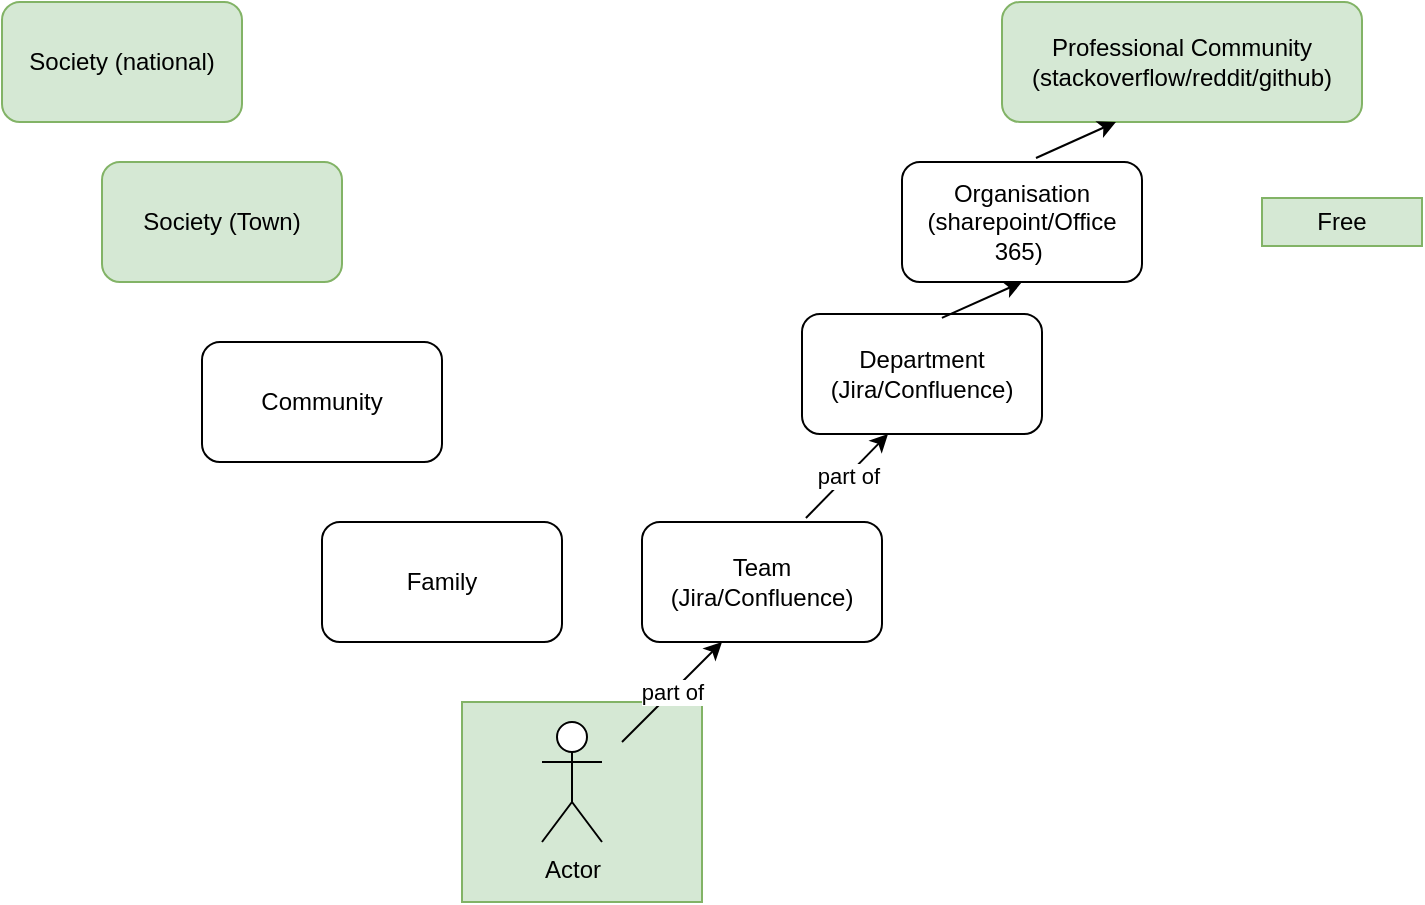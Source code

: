 <mxfile version="15.8.2" type="github">
  <diagram id="Y5T8_syeX5vwAwg6gkkW" name="Page-1">
    <mxGraphModel dx="1422" dy="746" grid="1" gridSize="10" guides="1" tooltips="1" connect="1" arrows="1" fold="1" page="1" pageScale="1" pageWidth="827" pageHeight="1169" math="0" shadow="0">
      <root>
        <mxCell id="0" />
        <mxCell id="1" parent="0" />
        <mxCell id="jGl2fSdbbNGWHUqybseb-24" value="" style="rounded=0;whiteSpace=wrap;html=1;fillColor=#d5e8d4;strokeColor=#82b366;" vertex="1" parent="1">
          <mxGeometry x="250" y="420" width="120" height="100" as="geometry" />
        </mxCell>
        <mxCell id="jGl2fSdbbNGWHUqybseb-1" value="Actor" style="shape=umlActor;verticalLabelPosition=bottom;verticalAlign=top;html=1;outlineConnect=0;" vertex="1" parent="1">
          <mxGeometry x="290" y="430" width="30" height="60" as="geometry" />
        </mxCell>
        <mxCell id="jGl2fSdbbNGWHUqybseb-7" value="Family" style="rounded=1;whiteSpace=wrap;html=1;" vertex="1" parent="1">
          <mxGeometry x="180" y="330" width="120" height="60" as="geometry" />
        </mxCell>
        <mxCell id="jGl2fSdbbNGWHUqybseb-8" value="Community" style="rounded=1;whiteSpace=wrap;html=1;" vertex="1" parent="1">
          <mxGeometry x="120" y="240" width="120" height="60" as="geometry" />
        </mxCell>
        <mxCell id="jGl2fSdbbNGWHUqybseb-9" value="Society (national)" style="rounded=1;whiteSpace=wrap;html=1;fillColor=#d5e8d4;strokeColor=#82b366;" vertex="1" parent="1">
          <mxGeometry x="20" y="70" width="120" height="60" as="geometry" />
        </mxCell>
        <mxCell id="jGl2fSdbbNGWHUqybseb-10" value="Team (Jira/Confluence)" style="rounded=1;whiteSpace=wrap;html=1;" vertex="1" parent="1">
          <mxGeometry x="340" y="330" width="120" height="60" as="geometry" />
        </mxCell>
        <mxCell id="jGl2fSdbbNGWHUqybseb-11" value="Department (Jira/Confluence)" style="rounded=1;whiteSpace=wrap;html=1;" vertex="1" parent="1">
          <mxGeometry x="420" y="226" width="120" height="60" as="geometry" />
        </mxCell>
        <mxCell id="jGl2fSdbbNGWHUqybseb-12" value="Organisation (sharepoint/Office 365)&amp;nbsp;" style="rounded=1;whiteSpace=wrap;html=1;" vertex="1" parent="1">
          <mxGeometry x="470" y="150" width="120" height="60" as="geometry" />
        </mxCell>
        <mxCell id="jGl2fSdbbNGWHUqybseb-13" value="Professional Community (stackoverflow/reddit/github)" style="rounded=1;whiteSpace=wrap;html=1;fillColor=#d5e8d4;strokeColor=#82b366;" vertex="1" parent="1">
          <mxGeometry x="520" y="70" width="180" height="60" as="geometry" />
        </mxCell>
        <mxCell id="jGl2fSdbbNGWHUqybseb-14" value="Society (Town)" style="rounded=1;whiteSpace=wrap;html=1;fillColor=#d5e8d4;strokeColor=#82b366;" vertex="1" parent="1">
          <mxGeometry x="70" y="150" width="120" height="60" as="geometry" />
        </mxCell>
        <mxCell id="jGl2fSdbbNGWHUqybseb-15" value="part of" style="endArrow=classic;html=1;rounded=0;" edge="1" parent="1">
          <mxGeometry width="50" height="50" relative="1" as="geometry">
            <mxPoint x="330" y="440" as="sourcePoint" />
            <mxPoint x="380" y="390" as="targetPoint" />
          </mxGeometry>
        </mxCell>
        <mxCell id="jGl2fSdbbNGWHUqybseb-16" value="part of" style="endArrow=classic;html=1;rounded=0;exitX=0.683;exitY=-0.033;exitDx=0;exitDy=0;exitPerimeter=0;" edge="1" parent="1" source="jGl2fSdbbNGWHUqybseb-10">
          <mxGeometry width="50" height="50" relative="1" as="geometry">
            <mxPoint x="413" y="336" as="sourcePoint" />
            <mxPoint x="463" y="286" as="targetPoint" />
          </mxGeometry>
        </mxCell>
        <mxCell id="jGl2fSdbbNGWHUqybseb-19" value="" style="endArrow=classic;html=1;rounded=0;entryX=0.5;entryY=1;entryDx=0;entryDy=0;exitX=0.583;exitY=0.033;exitDx=0;exitDy=0;exitPerimeter=0;" edge="1" parent="1" source="jGl2fSdbbNGWHUqybseb-11" target="jGl2fSdbbNGWHUqybseb-12">
          <mxGeometry width="50" height="50" relative="1" as="geometry">
            <mxPoint x="490" y="220" as="sourcePoint" />
            <mxPoint x="530" y="190" as="targetPoint" />
          </mxGeometry>
        </mxCell>
        <mxCell id="jGl2fSdbbNGWHUqybseb-20" value="" style="endArrow=classic;html=1;rounded=0;entryX=0.5;entryY=1;entryDx=0;entryDy=0;" edge="1" parent="1">
          <mxGeometry width="50" height="50" relative="1" as="geometry">
            <mxPoint x="537" y="148" as="sourcePoint" />
            <mxPoint x="577" y="130" as="targetPoint" />
          </mxGeometry>
        </mxCell>
        <mxCell id="jGl2fSdbbNGWHUqybseb-25" value="Free" style="rounded=0;whiteSpace=wrap;html=1;fillColor=#d5e8d4;strokeColor=#82b366;" vertex="1" parent="1">
          <mxGeometry x="650" y="168" width="80" height="24" as="geometry" />
        </mxCell>
      </root>
    </mxGraphModel>
  </diagram>
</mxfile>
